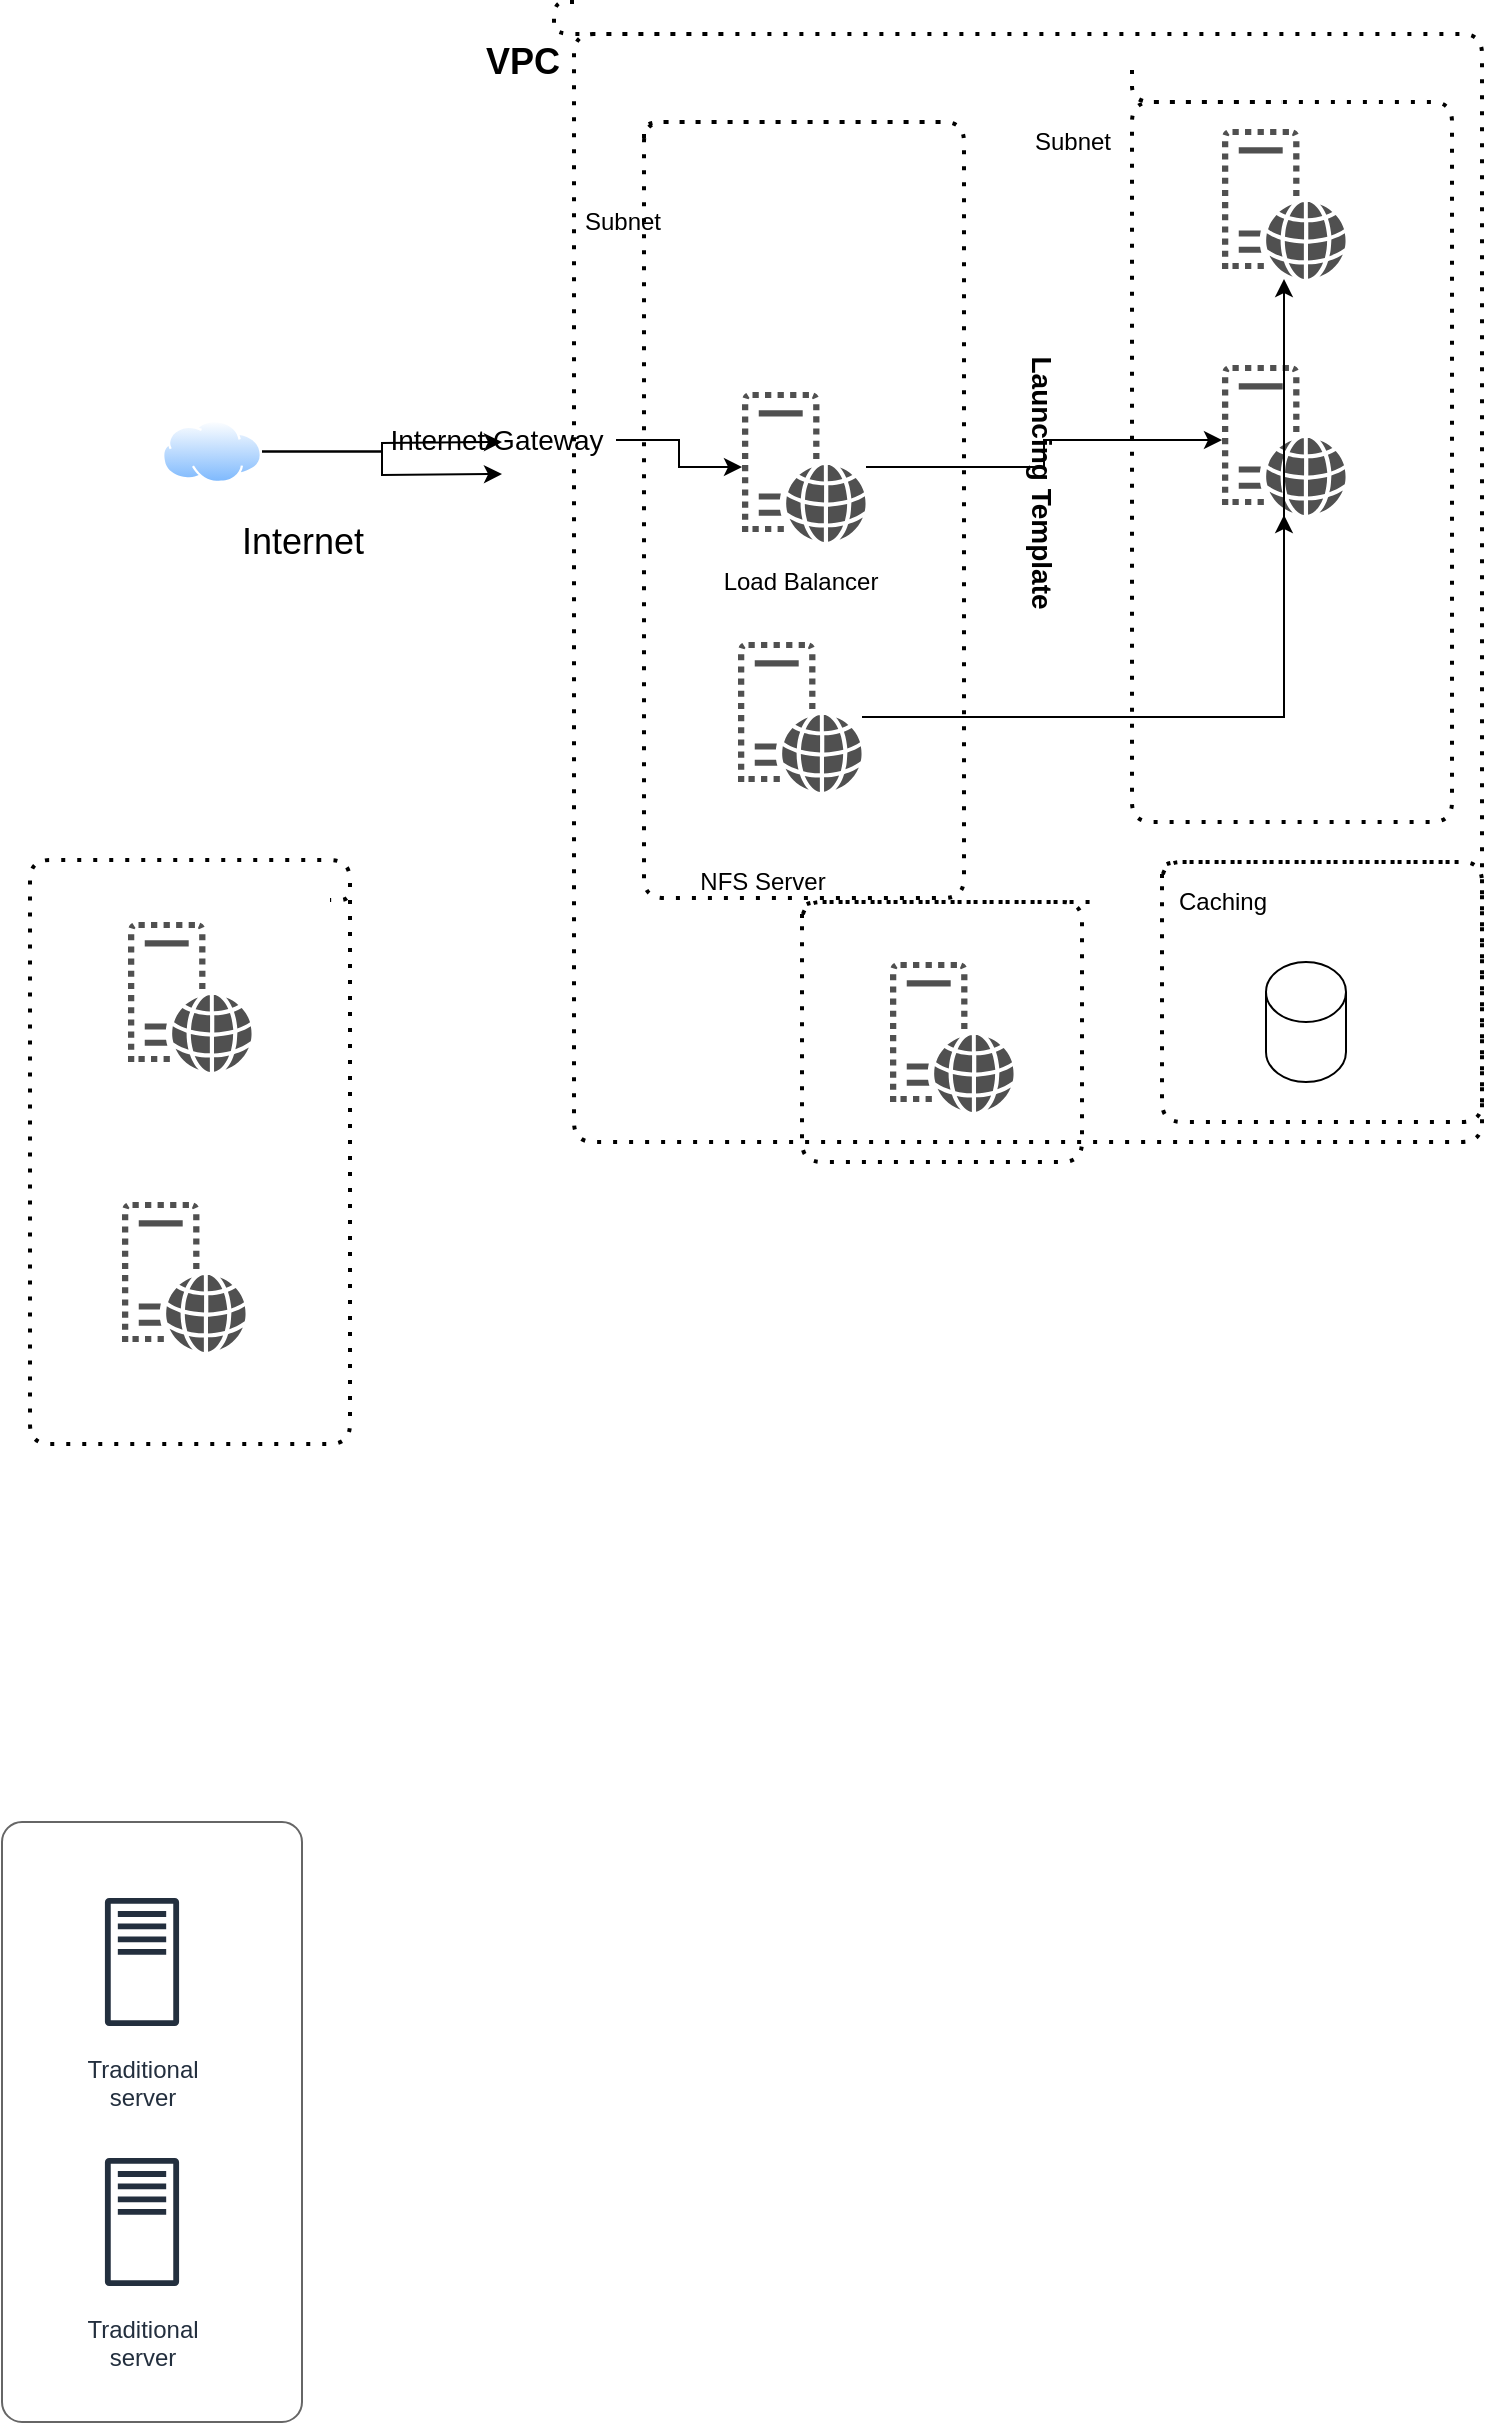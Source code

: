 <mxfile version="14.6.13" type="github">
  <diagram id="C5RBs43oDa-KdzZeNtuy" name="Page-1">
    <mxGraphModel dx="1058" dy="594" grid="1" gridSize="10" guides="1" tooltips="1" connect="1" arrows="1" fold="1" page="1" pageScale="1" pageWidth="827" pageHeight="1169" math="0" shadow="0">
      <root>
        <mxCell id="WIyWlLk6GJQsqaUBKTNV-0" />
        <mxCell id="WIyWlLk6GJQsqaUBKTNV-1" parent="WIyWlLk6GJQsqaUBKTNV-0" />
        <mxCell id="2EYxxpn-FX1AscC3N8eO-9" value="" style="endArrow=none;dashed=1;html=1;dashPattern=1 3;strokeWidth=2;edgeStyle=orthogonalEdgeStyle;" parent="WIyWlLk6GJQsqaUBKTNV-1" edge="1">
          <mxGeometry width="50" height="50" relative="1" as="geometry">
            <mxPoint x="625" y="44" as="sourcePoint" />
            <mxPoint x="700" y="60" as="targetPoint" />
            <Array as="points">
              <mxPoint x="625" y="60" />
              <mxPoint x="785" y="60" />
              <mxPoint x="785" y="420" />
              <mxPoint x="625" y="420" />
            </Array>
          </mxGeometry>
        </mxCell>
        <mxCell id="2EYxxpn-FX1AscC3N8eO-10" value="" style="shape=mxgraph.mockup.containers.marginRect;rectMarginTop=10;strokeColor=#666666;strokeWidth=1;dashed=0;arcSize=5;recursiveResize=0;" parent="WIyWlLk6GJQsqaUBKTNV-1" vertex="1">
          <mxGeometry x="60" y="910" width="150" height="310" as="geometry" />
        </mxCell>
        <mxCell id="2EYxxpn-FX1AscC3N8eO-16" value="Traditional&#xa;server" style="outlineConnect=0;fontColor=#232F3E;gradientColor=none;strokeColor=#232F3E;fillColor=#ffffff;dashed=0;verticalLabelPosition=bottom;verticalAlign=top;align=center;html=1;fontSize=12;fontStyle=0;aspect=fixed;shape=mxgraph.aws4.resourceIcon;resIcon=mxgraph.aws4.traditional_server;" parent="2EYxxpn-FX1AscC3N8eO-10" vertex="1">
          <mxGeometry x="30" y="40" width="80" height="80" as="geometry" />
        </mxCell>
        <mxCell id="2EYxxpn-FX1AscC3N8eO-20" value="Traditional&#xa;server" style="outlineConnect=0;fontColor=#232F3E;gradientColor=none;strokeColor=#232F3E;fillColor=#ffffff;dashed=0;verticalLabelPosition=bottom;verticalAlign=top;align=center;html=1;fontSize=12;fontStyle=0;aspect=fixed;shape=mxgraph.aws4.resourceIcon;resIcon=mxgraph.aws4.traditional_server;" parent="2EYxxpn-FX1AscC3N8eO-10" vertex="1">
          <mxGeometry x="30" y="170" width="80" height="80" as="geometry" />
        </mxCell>
        <mxCell id="2EYxxpn-FX1AscC3N8eO-30" value="" style="pointerEvents=1;shadow=0;dashed=0;html=1;strokeColor=none;fillColor=#505050;labelPosition=center;verticalLabelPosition=bottom;verticalAlign=top;outlineConnect=0;align=center;shape=mxgraph.office.servers.virtual_web_server;" parent="WIyWlLk6GJQsqaUBKTNV-1" vertex="1">
          <mxGeometry x="670" y="191.5" width="62" height="75" as="geometry" />
        </mxCell>
        <mxCell id="2EYxxpn-FX1AscC3N8eO-31" value="" style="pointerEvents=1;shadow=0;dashed=0;html=1;strokeColor=none;fillColor=#505050;labelPosition=center;verticalLabelPosition=bottom;verticalAlign=top;outlineConnect=0;align=center;shape=mxgraph.office.servers.virtual_web_server;" parent="WIyWlLk6GJQsqaUBKTNV-1" vertex="1">
          <mxGeometry x="670" y="73.5" width="62" height="75" as="geometry" />
        </mxCell>
        <mxCell id="2EYxxpn-FX1AscC3N8eO-61" value="" style="endArrow=none;dashed=1;html=1;dashPattern=1 3;strokeWidth=2;edgeStyle=orthogonalEdgeStyle;" parent="WIyWlLk6GJQsqaUBKTNV-1" edge="1">
          <mxGeometry width="50" height="50" relative="1" as="geometry">
            <mxPoint x="234" y="459" as="sourcePoint" />
            <mxPoint x="224" y="459" as="targetPoint" />
            <Array as="points">
              <mxPoint x="234" y="731" />
              <mxPoint x="74" y="731" />
              <mxPoint x="74" y="439" />
              <mxPoint x="234" y="439" />
              <mxPoint x="234" y="459" />
            </Array>
          </mxGeometry>
        </mxCell>
        <mxCell id="2EYxxpn-FX1AscC3N8eO-62" value="" style="pointerEvents=1;shadow=0;dashed=0;html=1;strokeColor=none;fillColor=#505050;labelPosition=center;verticalLabelPosition=bottom;verticalAlign=top;outlineConnect=0;align=center;shape=mxgraph.office.servers.virtual_web_server;" parent="WIyWlLk6GJQsqaUBKTNV-1" vertex="1">
          <mxGeometry x="123" y="470" width="62" height="75" as="geometry" />
        </mxCell>
        <mxCell id="2EYxxpn-FX1AscC3N8eO-63" value="" style="pointerEvents=1;shadow=0;dashed=0;html=1;strokeColor=none;fillColor=#505050;labelPosition=center;verticalLabelPosition=bottom;verticalAlign=top;outlineConnect=0;align=center;shape=mxgraph.office.servers.virtual_web_server;" parent="WIyWlLk6GJQsqaUBKTNV-1" vertex="1">
          <mxGeometry x="120" y="610" width="62" height="75" as="geometry" />
        </mxCell>
        <mxCell id="70xQtrACmuDJWDSH9-ND-0" value="&lt;font style=&quot;font-size: 18px&quot;&gt;&lt;b&gt;VPC&lt;/b&gt;&lt;/font&gt;" style="text;html=1;align=center;verticalAlign=middle;resizable=0;points=[];autosize=1;strokeColor=none;" vertex="1" parent="WIyWlLk6GJQsqaUBKTNV-1">
          <mxGeometry x="295" y="30" width="50" height="20" as="geometry" />
        </mxCell>
        <mxCell id="70xQtrACmuDJWDSH9-ND-1" value="" style="endArrow=none;dashed=1;html=1;dashPattern=1 3;strokeWidth=2;edgeStyle=orthogonalEdgeStyle;" edge="1" parent="WIyWlLk6GJQsqaUBKTNV-1">
          <mxGeometry width="50" height="50" relative="1" as="geometry">
            <mxPoint x="381" y="78" as="sourcePoint" />
            <mxPoint x="529" y="70" as="targetPoint" />
            <Array as="points">
              <mxPoint x="381" y="70" />
              <mxPoint x="541" y="70" />
              <mxPoint x="541" y="458" />
              <mxPoint x="381" y="458" />
              <mxPoint x="381" y="70" />
            </Array>
          </mxGeometry>
        </mxCell>
        <mxCell id="70xQtrACmuDJWDSH9-ND-3" style="edgeStyle=orthogonalEdgeStyle;rounded=0;orthogonalLoop=1;jettySize=auto;html=1;" edge="1" parent="WIyWlLk6GJQsqaUBKTNV-1" source="70xQtrACmuDJWDSH9-ND-2" target="2EYxxpn-FX1AscC3N8eO-30">
          <mxGeometry relative="1" as="geometry" />
        </mxCell>
        <mxCell id="70xQtrACmuDJWDSH9-ND-2" value="" style="pointerEvents=1;shadow=0;dashed=0;html=1;strokeColor=none;fillColor=#505050;labelPosition=center;verticalLabelPosition=bottom;verticalAlign=top;outlineConnect=0;align=center;shape=mxgraph.office.servers.virtual_web_server;" vertex="1" parent="WIyWlLk6GJQsqaUBKTNV-1">
          <mxGeometry x="430" y="205" width="62" height="75" as="geometry" />
        </mxCell>
        <mxCell id="70xQtrACmuDJWDSH9-ND-4" value="" style="endArrow=none;dashed=1;html=1;dashPattern=1 3;strokeWidth=2;edgeStyle=orthogonalEdgeStyle;" edge="1" parent="WIyWlLk6GJQsqaUBKTNV-1">
          <mxGeometry width="50" height="50" relative="1" as="geometry">
            <mxPoint x="346" y="10" as="sourcePoint" />
            <mxPoint x="421" y="26" as="targetPoint" />
            <Array as="points">
              <mxPoint x="336" y="10" />
              <mxPoint x="336" y="26" />
              <mxPoint x="800" y="26" />
              <mxPoint x="800" y="580" />
              <mxPoint x="346" y="580" />
              <mxPoint x="346" y="26" />
            </Array>
          </mxGeometry>
        </mxCell>
        <mxCell id="70xQtrACmuDJWDSH9-ND-5" value="Subnet" style="text;html=1;align=center;verticalAlign=middle;resizable=0;points=[];autosize=1;strokeColor=none;" vertex="1" parent="WIyWlLk6GJQsqaUBKTNV-1">
          <mxGeometry x="345" y="110" width="50" height="20" as="geometry" />
        </mxCell>
        <mxCell id="70xQtrACmuDJWDSH9-ND-6" value="Subnet" style="text;html=1;align=center;verticalAlign=middle;resizable=0;points=[];autosize=1;strokeColor=none;" vertex="1" parent="WIyWlLk6GJQsqaUBKTNV-1">
          <mxGeometry x="570" y="70" width="50" height="20" as="geometry" />
        </mxCell>
        <mxCell id="70xQtrACmuDJWDSH9-ND-10" style="edgeStyle=orthogonalEdgeStyle;rounded=0;orthogonalLoop=1;jettySize=auto;html=1;" edge="1" parent="WIyWlLk6GJQsqaUBKTNV-1" source="70xQtrACmuDJWDSH9-ND-7">
          <mxGeometry relative="1" as="geometry">
            <mxPoint x="310" y="246" as="targetPoint" />
          </mxGeometry>
        </mxCell>
        <mxCell id="70xQtrACmuDJWDSH9-ND-15" style="edgeStyle=orthogonalEdgeStyle;rounded=0;orthogonalLoop=1;jettySize=auto;html=1;" edge="1" parent="WIyWlLk6GJQsqaUBKTNV-1" source="70xQtrACmuDJWDSH9-ND-7">
          <mxGeometry relative="1" as="geometry">
            <mxPoint x="310" y="230" as="targetPoint" />
          </mxGeometry>
        </mxCell>
        <mxCell id="70xQtrACmuDJWDSH9-ND-7" value="" style="aspect=fixed;perimeter=ellipsePerimeter;html=1;align=center;shadow=0;dashed=0;spacingTop=3;image;image=img/lib/active_directory/internet_cloud.svg;" vertex="1" parent="WIyWlLk6GJQsqaUBKTNV-1">
          <mxGeometry x="140" y="219" width="50" height="31.5" as="geometry" />
        </mxCell>
        <mxCell id="70xQtrACmuDJWDSH9-ND-11" value="&lt;font style=&quot;font-size: 18px&quot;&gt;Internet&lt;/font&gt;" style="text;html=1;align=center;verticalAlign=middle;resizable=0;points=[];autosize=1;strokeColor=none;" vertex="1" parent="WIyWlLk6GJQsqaUBKTNV-1">
          <mxGeometry x="170" y="270" width="80" height="20" as="geometry" />
        </mxCell>
        <mxCell id="70xQtrACmuDJWDSH9-ND-19" style="edgeStyle=orthogonalEdgeStyle;rounded=0;orthogonalLoop=1;jettySize=auto;html=1;" edge="1" parent="WIyWlLk6GJQsqaUBKTNV-1" source="70xQtrACmuDJWDSH9-ND-18" target="70xQtrACmuDJWDSH9-ND-2">
          <mxGeometry relative="1" as="geometry" />
        </mxCell>
        <mxCell id="70xQtrACmuDJWDSH9-ND-18" value="&lt;font style=&quot;font-size: 14px&quot;&gt;Internet Gateway&lt;/font&gt;" style="text;html=1;align=center;verticalAlign=middle;resizable=0;points=[];autosize=1;strokeColor=none;" vertex="1" parent="WIyWlLk6GJQsqaUBKTNV-1">
          <mxGeometry x="247" y="219" width="120" height="20" as="geometry" />
        </mxCell>
        <mxCell id="70xQtrACmuDJWDSH9-ND-20" value="&lt;font style=&quot;font-size: 14px&quot;&gt;&lt;b&gt;Launcing Template&lt;/b&gt;&lt;/font&gt;" style="text;html=1;align=center;verticalAlign=middle;resizable=0;points=[];autosize=1;strokeColor=none;rotation=90;" vertex="1" parent="WIyWlLk6GJQsqaUBKTNV-1">
          <mxGeometry x="510" y="240" width="140" height="20" as="geometry" />
        </mxCell>
        <mxCell id="70xQtrACmuDJWDSH9-ND-25" style="edgeStyle=orthogonalEdgeStyle;rounded=0;orthogonalLoop=1;jettySize=auto;html=1;" edge="1" parent="WIyWlLk6GJQsqaUBKTNV-1" source="70xQtrACmuDJWDSH9-ND-23" target="2EYxxpn-FX1AscC3N8eO-30">
          <mxGeometry relative="1" as="geometry" />
        </mxCell>
        <mxCell id="70xQtrACmuDJWDSH9-ND-27" style="edgeStyle=orthogonalEdgeStyle;rounded=0;orthogonalLoop=1;jettySize=auto;html=1;" edge="1" parent="WIyWlLk6GJQsqaUBKTNV-1" source="70xQtrACmuDJWDSH9-ND-23" target="2EYxxpn-FX1AscC3N8eO-31">
          <mxGeometry relative="1" as="geometry" />
        </mxCell>
        <mxCell id="70xQtrACmuDJWDSH9-ND-23" value="" style="pointerEvents=1;shadow=0;dashed=0;html=1;strokeColor=none;fillColor=#505050;labelPosition=center;verticalLabelPosition=bottom;verticalAlign=top;outlineConnect=0;align=center;shape=mxgraph.office.servers.virtual_web_server;" vertex="1" parent="WIyWlLk6GJQsqaUBKTNV-1">
          <mxGeometry x="428" y="330" width="62" height="75" as="geometry" />
        </mxCell>
        <mxCell id="70xQtrACmuDJWDSH9-ND-24" value="NFS Server" style="text;html=1;align=center;verticalAlign=middle;resizable=0;points=[];autosize=1;strokeColor=none;" vertex="1" parent="WIyWlLk6GJQsqaUBKTNV-1">
          <mxGeometry x="400" y="440" width="80" height="20" as="geometry" />
        </mxCell>
        <mxCell id="70xQtrACmuDJWDSH9-ND-29" value="Load Balancer" style="text;html=1;align=center;verticalAlign=middle;resizable=0;points=[];autosize=1;strokeColor=none;" vertex="1" parent="WIyWlLk6GJQsqaUBKTNV-1">
          <mxGeometry x="414" y="290" width="90" height="20" as="geometry" />
        </mxCell>
        <mxCell id="70xQtrACmuDJWDSH9-ND-30" value="" style="endArrow=none;dashed=1;html=1;dashPattern=1 3;strokeWidth=2;edgeStyle=orthogonalEdgeStyle;" edge="1" parent="WIyWlLk6GJQsqaUBKTNV-1">
          <mxGeometry width="50" height="50" relative="1" as="geometry">
            <mxPoint x="640" y="448" as="sourcePoint" />
            <mxPoint x="788" y="440" as="targetPoint" />
            <Array as="points">
              <mxPoint x="640" y="440" />
              <mxPoint x="800" y="440" />
              <mxPoint x="800" y="570" />
              <mxPoint x="640" y="570" />
              <mxPoint x="640" y="440" />
            </Array>
          </mxGeometry>
        </mxCell>
        <mxCell id="70xQtrACmuDJWDSH9-ND-31" value="" style="shape=cylinder3;whiteSpace=wrap;html=1;boundedLbl=1;backgroundOutline=1;size=15;" vertex="1" parent="WIyWlLk6GJQsqaUBKTNV-1">
          <mxGeometry x="692" y="490" width="40" height="60" as="geometry" />
        </mxCell>
        <mxCell id="70xQtrACmuDJWDSH9-ND-35" value="" style="endArrow=none;dashed=1;html=1;dashPattern=1 3;strokeWidth=2;edgeStyle=orthogonalEdgeStyle;" edge="1" parent="WIyWlLk6GJQsqaUBKTNV-1">
          <mxGeometry width="50" height="50" relative="1" as="geometry">
            <mxPoint x="460" y="468" as="sourcePoint" />
            <mxPoint x="608" y="460" as="targetPoint" />
            <Array as="points">
              <mxPoint x="460" y="460" />
              <mxPoint x="600" y="460" />
              <mxPoint x="600" y="590" />
              <mxPoint x="460" y="590" />
              <mxPoint x="460" y="460" />
            </Array>
          </mxGeometry>
        </mxCell>
        <mxCell id="70xQtrACmuDJWDSH9-ND-36" value="" style="pointerEvents=1;shadow=0;dashed=0;html=1;strokeColor=none;fillColor=#505050;labelPosition=center;verticalLabelPosition=bottom;verticalAlign=top;outlineConnect=0;align=center;shape=mxgraph.office.servers.virtual_web_server;" vertex="1" parent="WIyWlLk6GJQsqaUBKTNV-1">
          <mxGeometry x="504" y="490" width="62" height="75" as="geometry" />
        </mxCell>
        <mxCell id="70xQtrACmuDJWDSH9-ND-37" value="Caching" style="text;html=1;align=center;verticalAlign=middle;resizable=0;points=[];autosize=1;strokeColor=none;" vertex="1" parent="WIyWlLk6GJQsqaUBKTNV-1">
          <mxGeometry x="640" y="450" width="60" height="20" as="geometry" />
        </mxCell>
      </root>
    </mxGraphModel>
  </diagram>
</mxfile>
